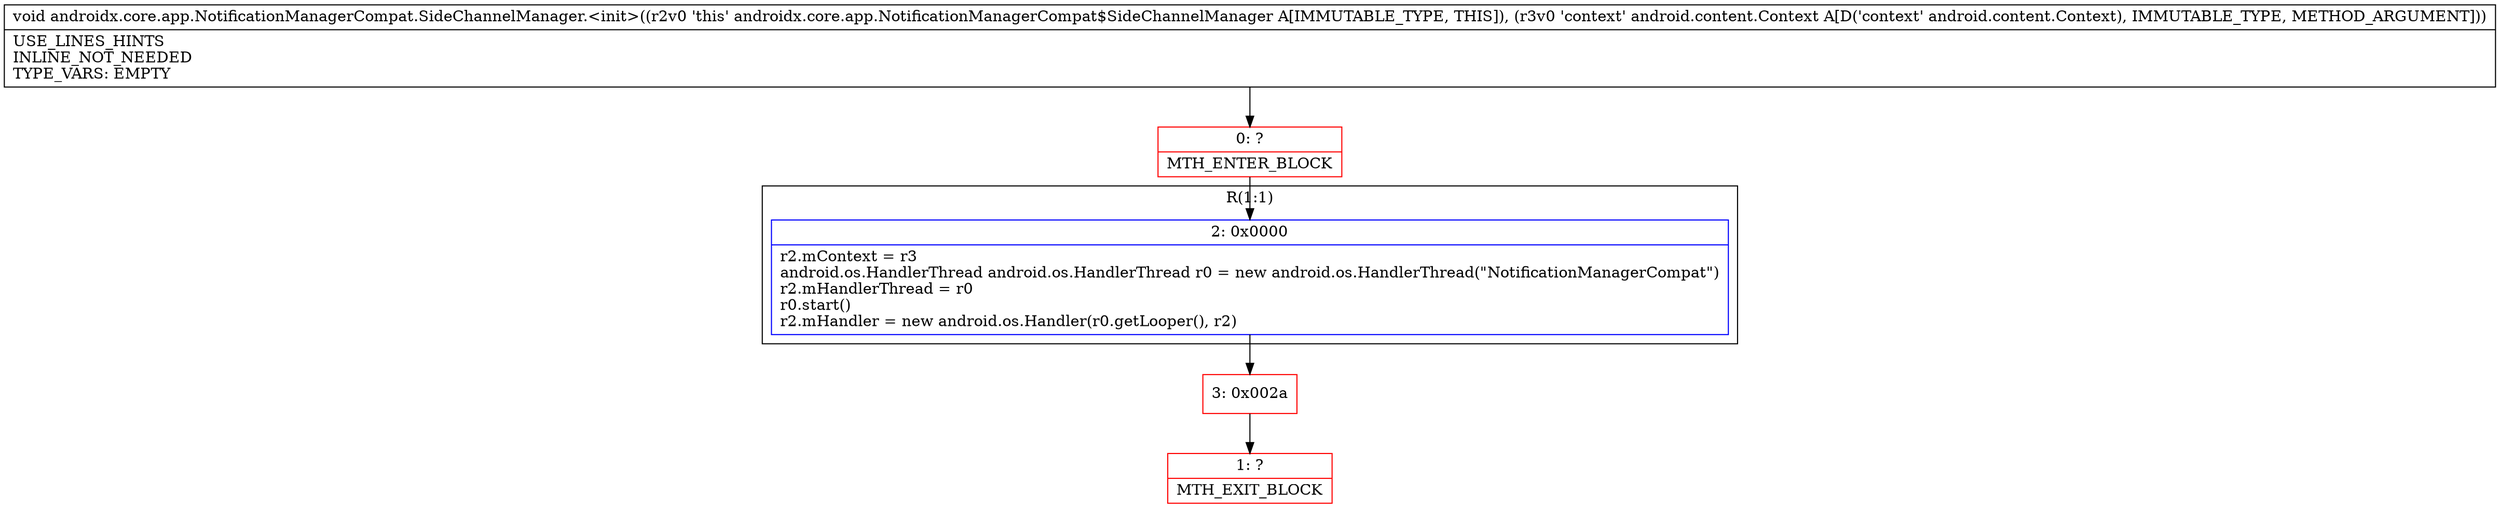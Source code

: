 digraph "CFG forandroidx.core.app.NotificationManagerCompat.SideChannelManager.\<init\>(Landroid\/content\/Context;)V" {
subgraph cluster_Region_2031621441 {
label = "R(1:1)";
node [shape=record,color=blue];
Node_2 [shape=record,label="{2\:\ 0x0000|r2.mContext = r3\landroid.os.HandlerThread android.os.HandlerThread r0 = new android.os.HandlerThread(\"NotificationManagerCompat\")\lr2.mHandlerThread = r0\lr0.start()\lr2.mHandler = new android.os.Handler(r0.getLooper(), r2)\l}"];
}
Node_0 [shape=record,color=red,label="{0\:\ ?|MTH_ENTER_BLOCK\l}"];
Node_3 [shape=record,color=red,label="{3\:\ 0x002a}"];
Node_1 [shape=record,color=red,label="{1\:\ ?|MTH_EXIT_BLOCK\l}"];
MethodNode[shape=record,label="{void androidx.core.app.NotificationManagerCompat.SideChannelManager.\<init\>((r2v0 'this' androidx.core.app.NotificationManagerCompat$SideChannelManager A[IMMUTABLE_TYPE, THIS]), (r3v0 'context' android.content.Context A[D('context' android.content.Context), IMMUTABLE_TYPE, METHOD_ARGUMENT]))  | USE_LINES_HINTS\lINLINE_NOT_NEEDED\lTYPE_VARS: EMPTY\l}"];
MethodNode -> Node_0;Node_2 -> Node_3;
Node_0 -> Node_2;
Node_3 -> Node_1;
}

